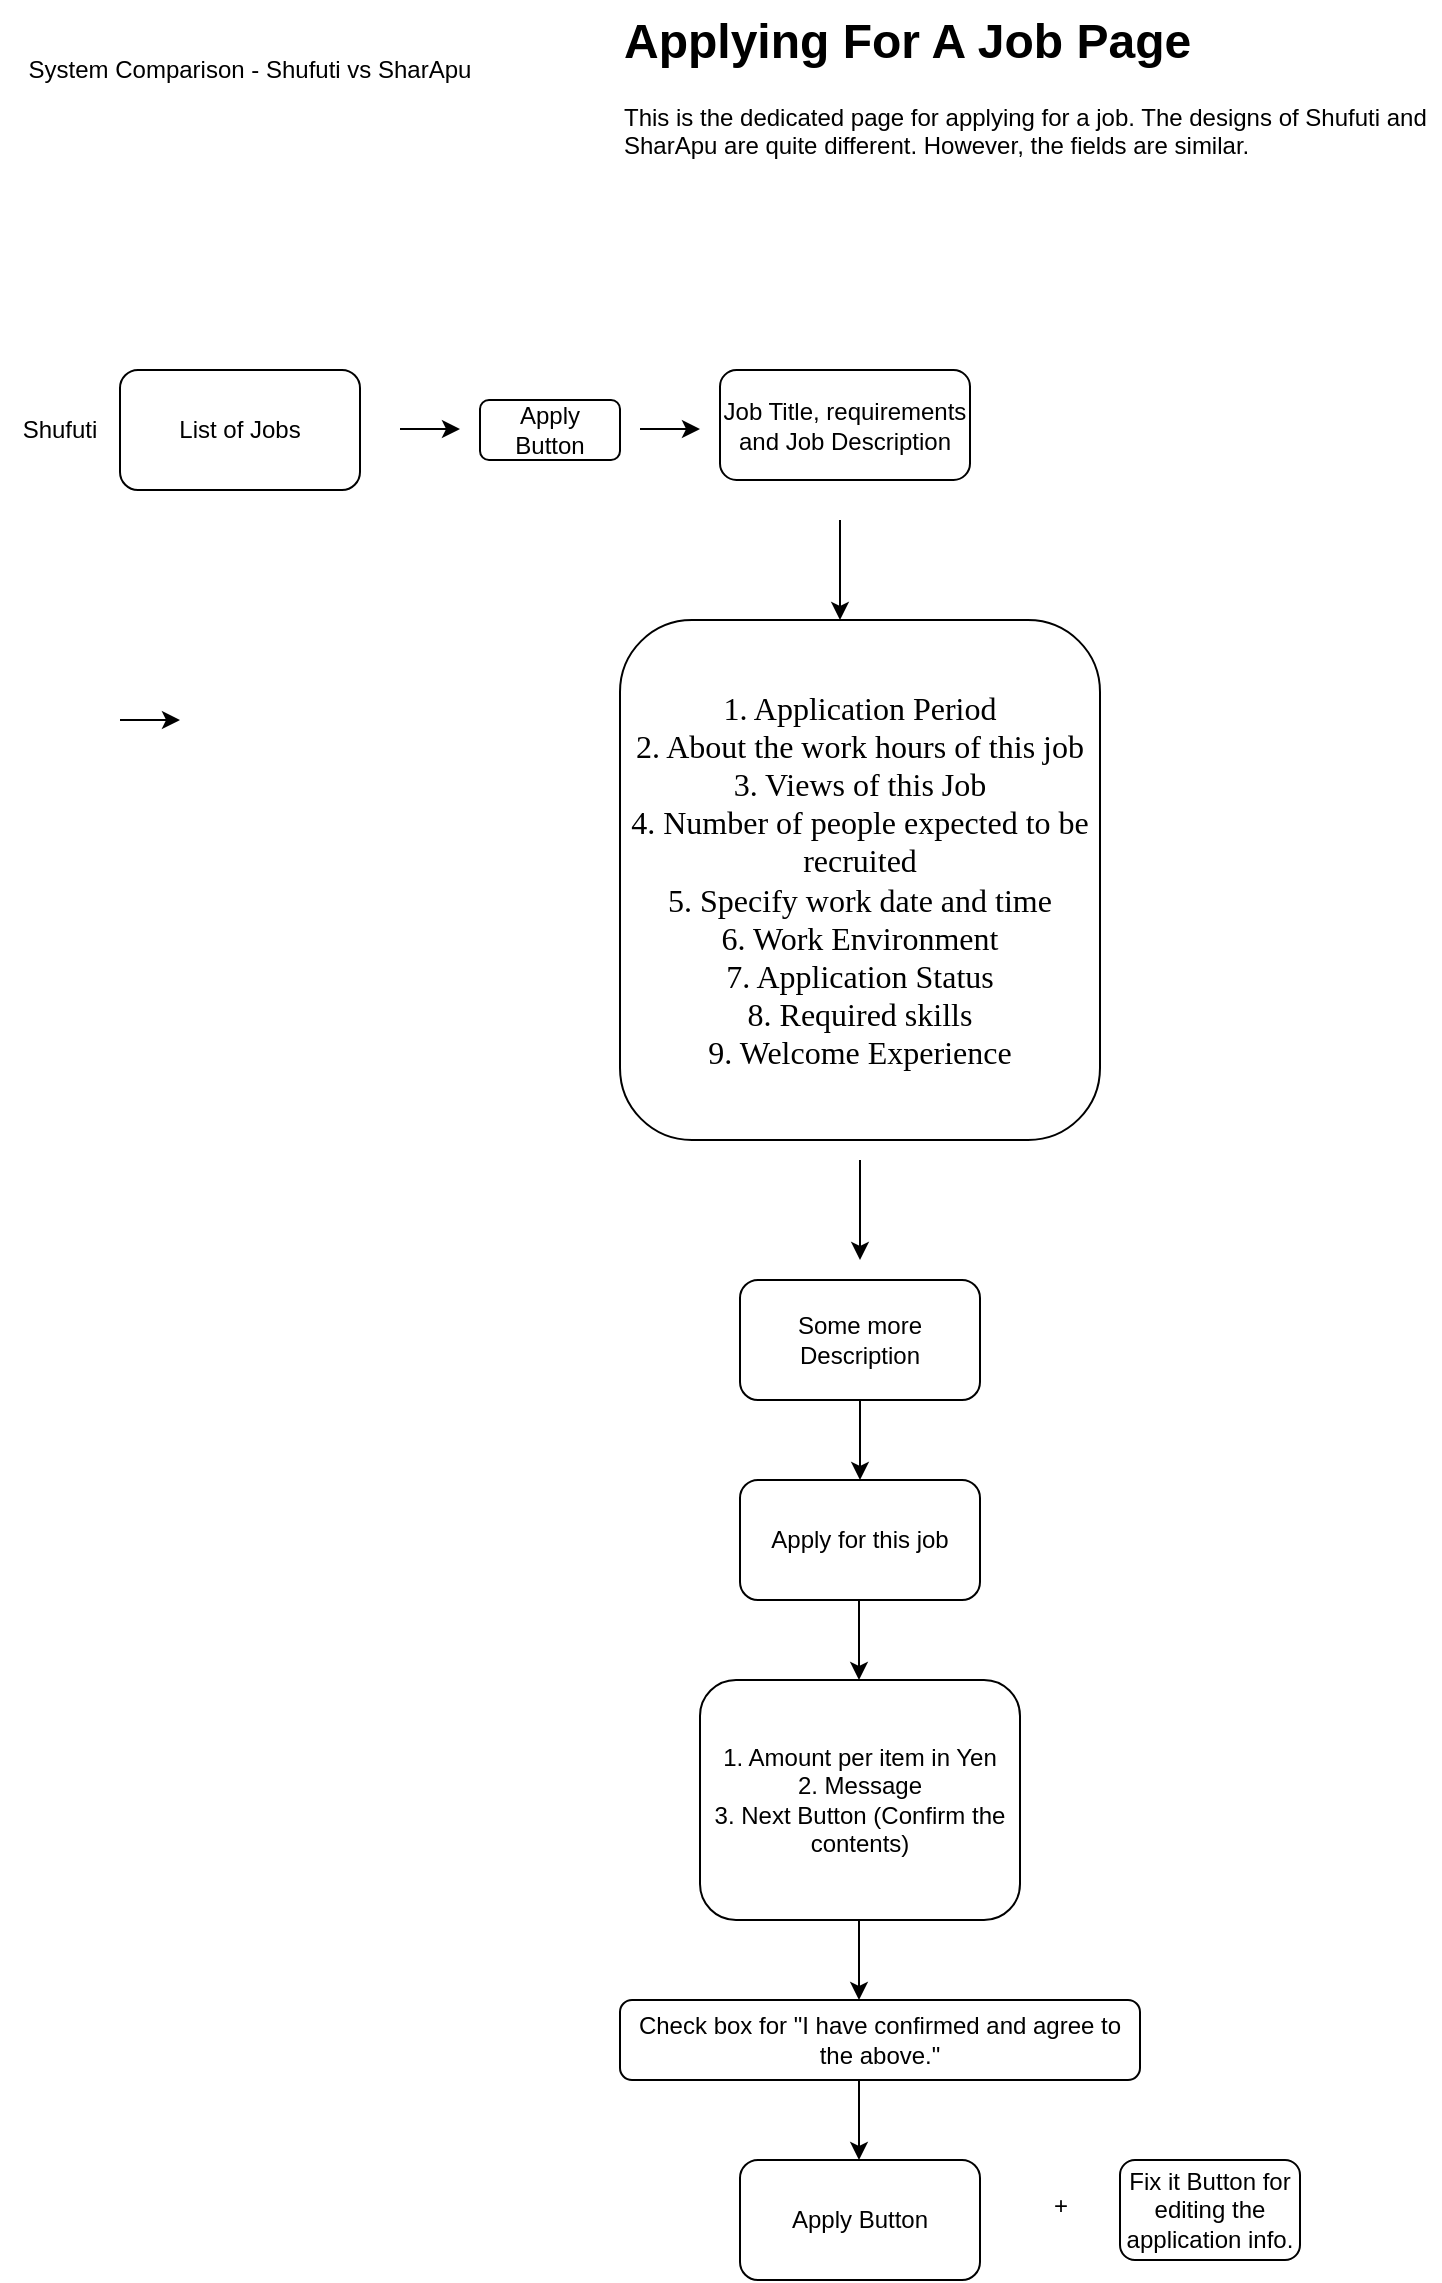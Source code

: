<mxfile version="26.2.14">
  <diagram name="Page-1" id="N_bDfmvDDaP694r_ya1N">
    <mxGraphModel dx="872" dy="473" grid="1" gridSize="10" guides="1" tooltips="1" connect="1" arrows="1" fold="1" page="1" pageScale="1" pageWidth="850" pageHeight="1100" math="0" shadow="0">
      <root>
        <mxCell id="0" />
        <mxCell id="1" parent="0" />
        <mxCell id="AzqbW0Qeyta-qpVPFegX-1" value="System Comparison - Shufuti vs SharApu" style="text;html=1;align=center;verticalAlign=middle;whiteSpace=wrap;rounded=0;" parent="1" vertex="1">
          <mxGeometry x="60" y="30" width="250" height="50" as="geometry" />
        </mxCell>
        <mxCell id="AzqbW0Qeyta-qpVPFegX-3" value="&lt;h1 style=&quot;margin-top: 0px;&quot;&gt;Applying For A Job Page&lt;/h1&gt;&lt;p&gt;This is the dedicated page for applying for a job. The designs of Shufuti and SharApu are quite different. However, the fields are similar.&lt;/p&gt;" style="text;html=1;whiteSpace=wrap;overflow=hidden;rounded=0;" parent="1" vertex="1">
          <mxGeometry x="370" y="20" width="410" height="120" as="geometry" />
        </mxCell>
        <mxCell id="0-7v_5kUD4jxx0amRcqz-1" value="Shufuti" style="text;html=1;align=center;verticalAlign=middle;whiteSpace=wrap;rounded=0;" vertex="1" parent="1">
          <mxGeometry x="60" y="220" width="60" height="30" as="geometry" />
        </mxCell>
        <mxCell id="0-7v_5kUD4jxx0amRcqz-6" value="List of Jobs" style="rounded=1;whiteSpace=wrap;html=1;" vertex="1" parent="1">
          <mxGeometry x="120" y="205" width="120" height="60" as="geometry" />
        </mxCell>
        <mxCell id="0-7v_5kUD4jxx0amRcqz-7" value="Apply Button" style="rounded=1;whiteSpace=wrap;html=1;" vertex="1" parent="1">
          <mxGeometry x="300" y="220" width="70" height="30" as="geometry" />
        </mxCell>
        <mxCell id="0-7v_5kUD4jxx0amRcqz-8" value="Job Title, requirements and Job Description" style="rounded=1;whiteSpace=wrap;html=1;" vertex="1" parent="1">
          <mxGeometry x="420" y="205" width="125" height="55" as="geometry" />
        </mxCell>
        <mxCell id="0-7v_5kUD4jxx0amRcqz-9" value="" style="endArrow=classic;html=1;rounded=0;" edge="1" parent="1">
          <mxGeometry width="50" height="50" relative="1" as="geometry">
            <mxPoint x="380" y="234.5" as="sourcePoint" />
            <mxPoint x="410" y="234.5" as="targetPoint" />
          </mxGeometry>
        </mxCell>
        <mxCell id="0-7v_5kUD4jxx0amRcqz-10" value="" style="endArrow=classic;html=1;rounded=0;" edge="1" parent="1">
          <mxGeometry width="50" height="50" relative="1" as="geometry">
            <mxPoint x="120" y="380" as="sourcePoint" />
            <mxPoint x="150" y="380" as="targetPoint" />
          </mxGeometry>
        </mxCell>
        <mxCell id="0-7v_5kUD4jxx0amRcqz-11" value="" style="endArrow=classic;html=1;rounded=0;" edge="1" parent="1">
          <mxGeometry width="50" height="50" relative="1" as="geometry">
            <mxPoint x="260" y="234.5" as="sourcePoint" />
            <mxPoint x="290" y="234.5" as="targetPoint" />
          </mxGeometry>
        </mxCell>
        <mxCell id="0-7v_5kUD4jxx0amRcqz-12" value="" style="endArrow=classic;html=1;rounded=0;" edge="1" parent="1">
          <mxGeometry width="50" height="50" relative="1" as="geometry">
            <mxPoint x="480" y="280" as="sourcePoint" />
            <mxPoint x="480" y="330" as="targetPoint" />
          </mxGeometry>
        </mxCell>
        <mxCell id="0-7v_5kUD4jxx0amRcqz-13" value="&lt;font size=&quot;3&quot; face=&quot;Georgia&quot;&gt;1. Application Period&lt;/font&gt;&lt;div&gt;&lt;font size=&quot;3&quot; face=&quot;Georgia&quot;&gt;2. About the work hours of this job&lt;/font&gt;&lt;/div&gt;&lt;div&gt;&lt;font size=&quot;3&quot; face=&quot;Georgia&quot;&gt;3. Views of this Job&lt;/font&gt;&lt;/div&gt;&lt;div&gt;&lt;font size=&quot;3&quot; face=&quot;Georgia&quot;&gt;4. Number of people expected to be recruited&lt;/font&gt;&lt;/div&gt;&lt;div&gt;&lt;font size=&quot;3&quot; face=&quot;Georgia&quot;&gt;5. Specify work date and time&lt;/font&gt;&lt;/div&gt;&lt;div&gt;&lt;font size=&quot;3&quot; face=&quot;Georgia&quot;&gt;6. Work Environment&lt;/font&gt;&lt;/div&gt;&lt;div&gt;&lt;font size=&quot;3&quot; face=&quot;Georgia&quot;&gt;7. Application Status&lt;/font&gt;&lt;/div&gt;&lt;div&gt;&lt;font size=&quot;3&quot; face=&quot;Georgia&quot;&gt;8. Required skills&lt;/font&gt;&lt;/div&gt;&lt;div&gt;&lt;font size=&quot;3&quot; face=&quot;Georgia&quot;&gt;9. Welcome Experience&lt;/font&gt;&lt;/div&gt;" style="rounded=1;whiteSpace=wrap;html=1;" vertex="1" parent="1">
          <mxGeometry x="370" y="330" width="240" height="260" as="geometry" />
        </mxCell>
        <mxCell id="0-7v_5kUD4jxx0amRcqz-14" value="" style="endArrow=classic;html=1;rounded=0;" edge="1" parent="1">
          <mxGeometry width="50" height="50" relative="1" as="geometry">
            <mxPoint x="490" y="600" as="sourcePoint" />
            <mxPoint x="490" y="650" as="targetPoint" />
          </mxGeometry>
        </mxCell>
        <mxCell id="0-7v_5kUD4jxx0amRcqz-15" value="Some more Description" style="rounded=1;whiteSpace=wrap;html=1;" vertex="1" parent="1">
          <mxGeometry x="430" y="660" width="120" height="60" as="geometry" />
        </mxCell>
        <mxCell id="0-7v_5kUD4jxx0amRcqz-16" value="" style="endArrow=classic;html=1;rounded=0;" edge="1" parent="1" source="0-7v_5kUD4jxx0amRcqz-15">
          <mxGeometry width="50" height="50" relative="1" as="geometry">
            <mxPoint x="490" y="770" as="sourcePoint" />
            <mxPoint x="490" y="760" as="targetPoint" />
          </mxGeometry>
        </mxCell>
        <mxCell id="0-7v_5kUD4jxx0amRcqz-17" value="Apply for this job" style="rounded=1;whiteSpace=wrap;html=1;" vertex="1" parent="1">
          <mxGeometry x="430" y="760" width="120" height="60" as="geometry" />
        </mxCell>
        <mxCell id="0-7v_5kUD4jxx0amRcqz-18" value="1. Amount per item in Yen&lt;div&gt;2. Message&lt;/div&gt;&lt;div&gt;3. Next Button (Confirm the contents)&lt;/div&gt;" style="rounded=1;whiteSpace=wrap;html=1;" vertex="1" parent="1">
          <mxGeometry x="410" y="860" width="160" height="120" as="geometry" />
        </mxCell>
        <mxCell id="0-7v_5kUD4jxx0amRcqz-19" value="" style="endArrow=classic;html=1;rounded=0;" edge="1" parent="1">
          <mxGeometry width="50" height="50" relative="1" as="geometry">
            <mxPoint x="489.5" y="820" as="sourcePoint" />
            <mxPoint x="489.5" y="860" as="targetPoint" />
          </mxGeometry>
        </mxCell>
        <mxCell id="0-7v_5kUD4jxx0amRcqz-20" value="" style="endArrow=classic;html=1;rounded=0;" edge="1" parent="1">
          <mxGeometry width="50" height="50" relative="1" as="geometry">
            <mxPoint x="489.5" y="980" as="sourcePoint" />
            <mxPoint x="489.5" y="1020" as="targetPoint" />
          </mxGeometry>
        </mxCell>
        <mxCell id="0-7v_5kUD4jxx0amRcqz-21" value="Check box for &quot;I have confirmed and agree to the above.&quot;" style="rounded=1;whiteSpace=wrap;html=1;" vertex="1" parent="1">
          <mxGeometry x="370" y="1020" width="260" height="40" as="geometry" />
        </mxCell>
        <mxCell id="0-7v_5kUD4jxx0amRcqz-22" value="" style="endArrow=classic;html=1;rounded=0;" edge="1" parent="1">
          <mxGeometry width="50" height="50" relative="1" as="geometry">
            <mxPoint x="489.5" y="1060" as="sourcePoint" />
            <mxPoint x="489.5" y="1100" as="targetPoint" />
          </mxGeometry>
        </mxCell>
        <mxCell id="0-7v_5kUD4jxx0amRcqz-23" value="Apply Button" style="rounded=1;whiteSpace=wrap;html=1;" vertex="1" parent="1">
          <mxGeometry x="430" y="1100" width="120" height="60" as="geometry" />
        </mxCell>
        <mxCell id="0-7v_5kUD4jxx0amRcqz-24" value="+" style="text;html=1;align=center;verticalAlign=middle;resizable=0;points=[];autosize=1;strokeColor=none;fillColor=none;" vertex="1" parent="1">
          <mxGeometry x="575" y="1108" width="30" height="30" as="geometry" />
        </mxCell>
        <mxCell id="0-7v_5kUD4jxx0amRcqz-25" value="Fix it Button for editing the application info." style="rounded=1;whiteSpace=wrap;html=1;" vertex="1" parent="1">
          <mxGeometry x="620" y="1100" width="90" height="50" as="geometry" />
        </mxCell>
      </root>
    </mxGraphModel>
  </diagram>
</mxfile>
